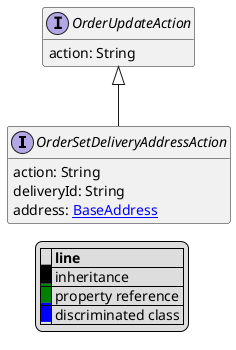 @startuml

hide empty fields
hide empty methods
legend
|= |= line |
|<back:black>   </back>| inheritance |
|<back:green>   </back>| property reference |
|<back:blue>   </back>| discriminated class |
endlegend
interface OrderSetDeliveryAddressAction [[OrderSetDeliveryAddressAction.svg]] extends OrderUpdateAction {
    action: String
    deliveryId: String
    address: [[BaseAddress.svg BaseAddress]]
}
interface OrderUpdateAction [[OrderUpdateAction.svg]]  {
    action: String
}





@enduml
